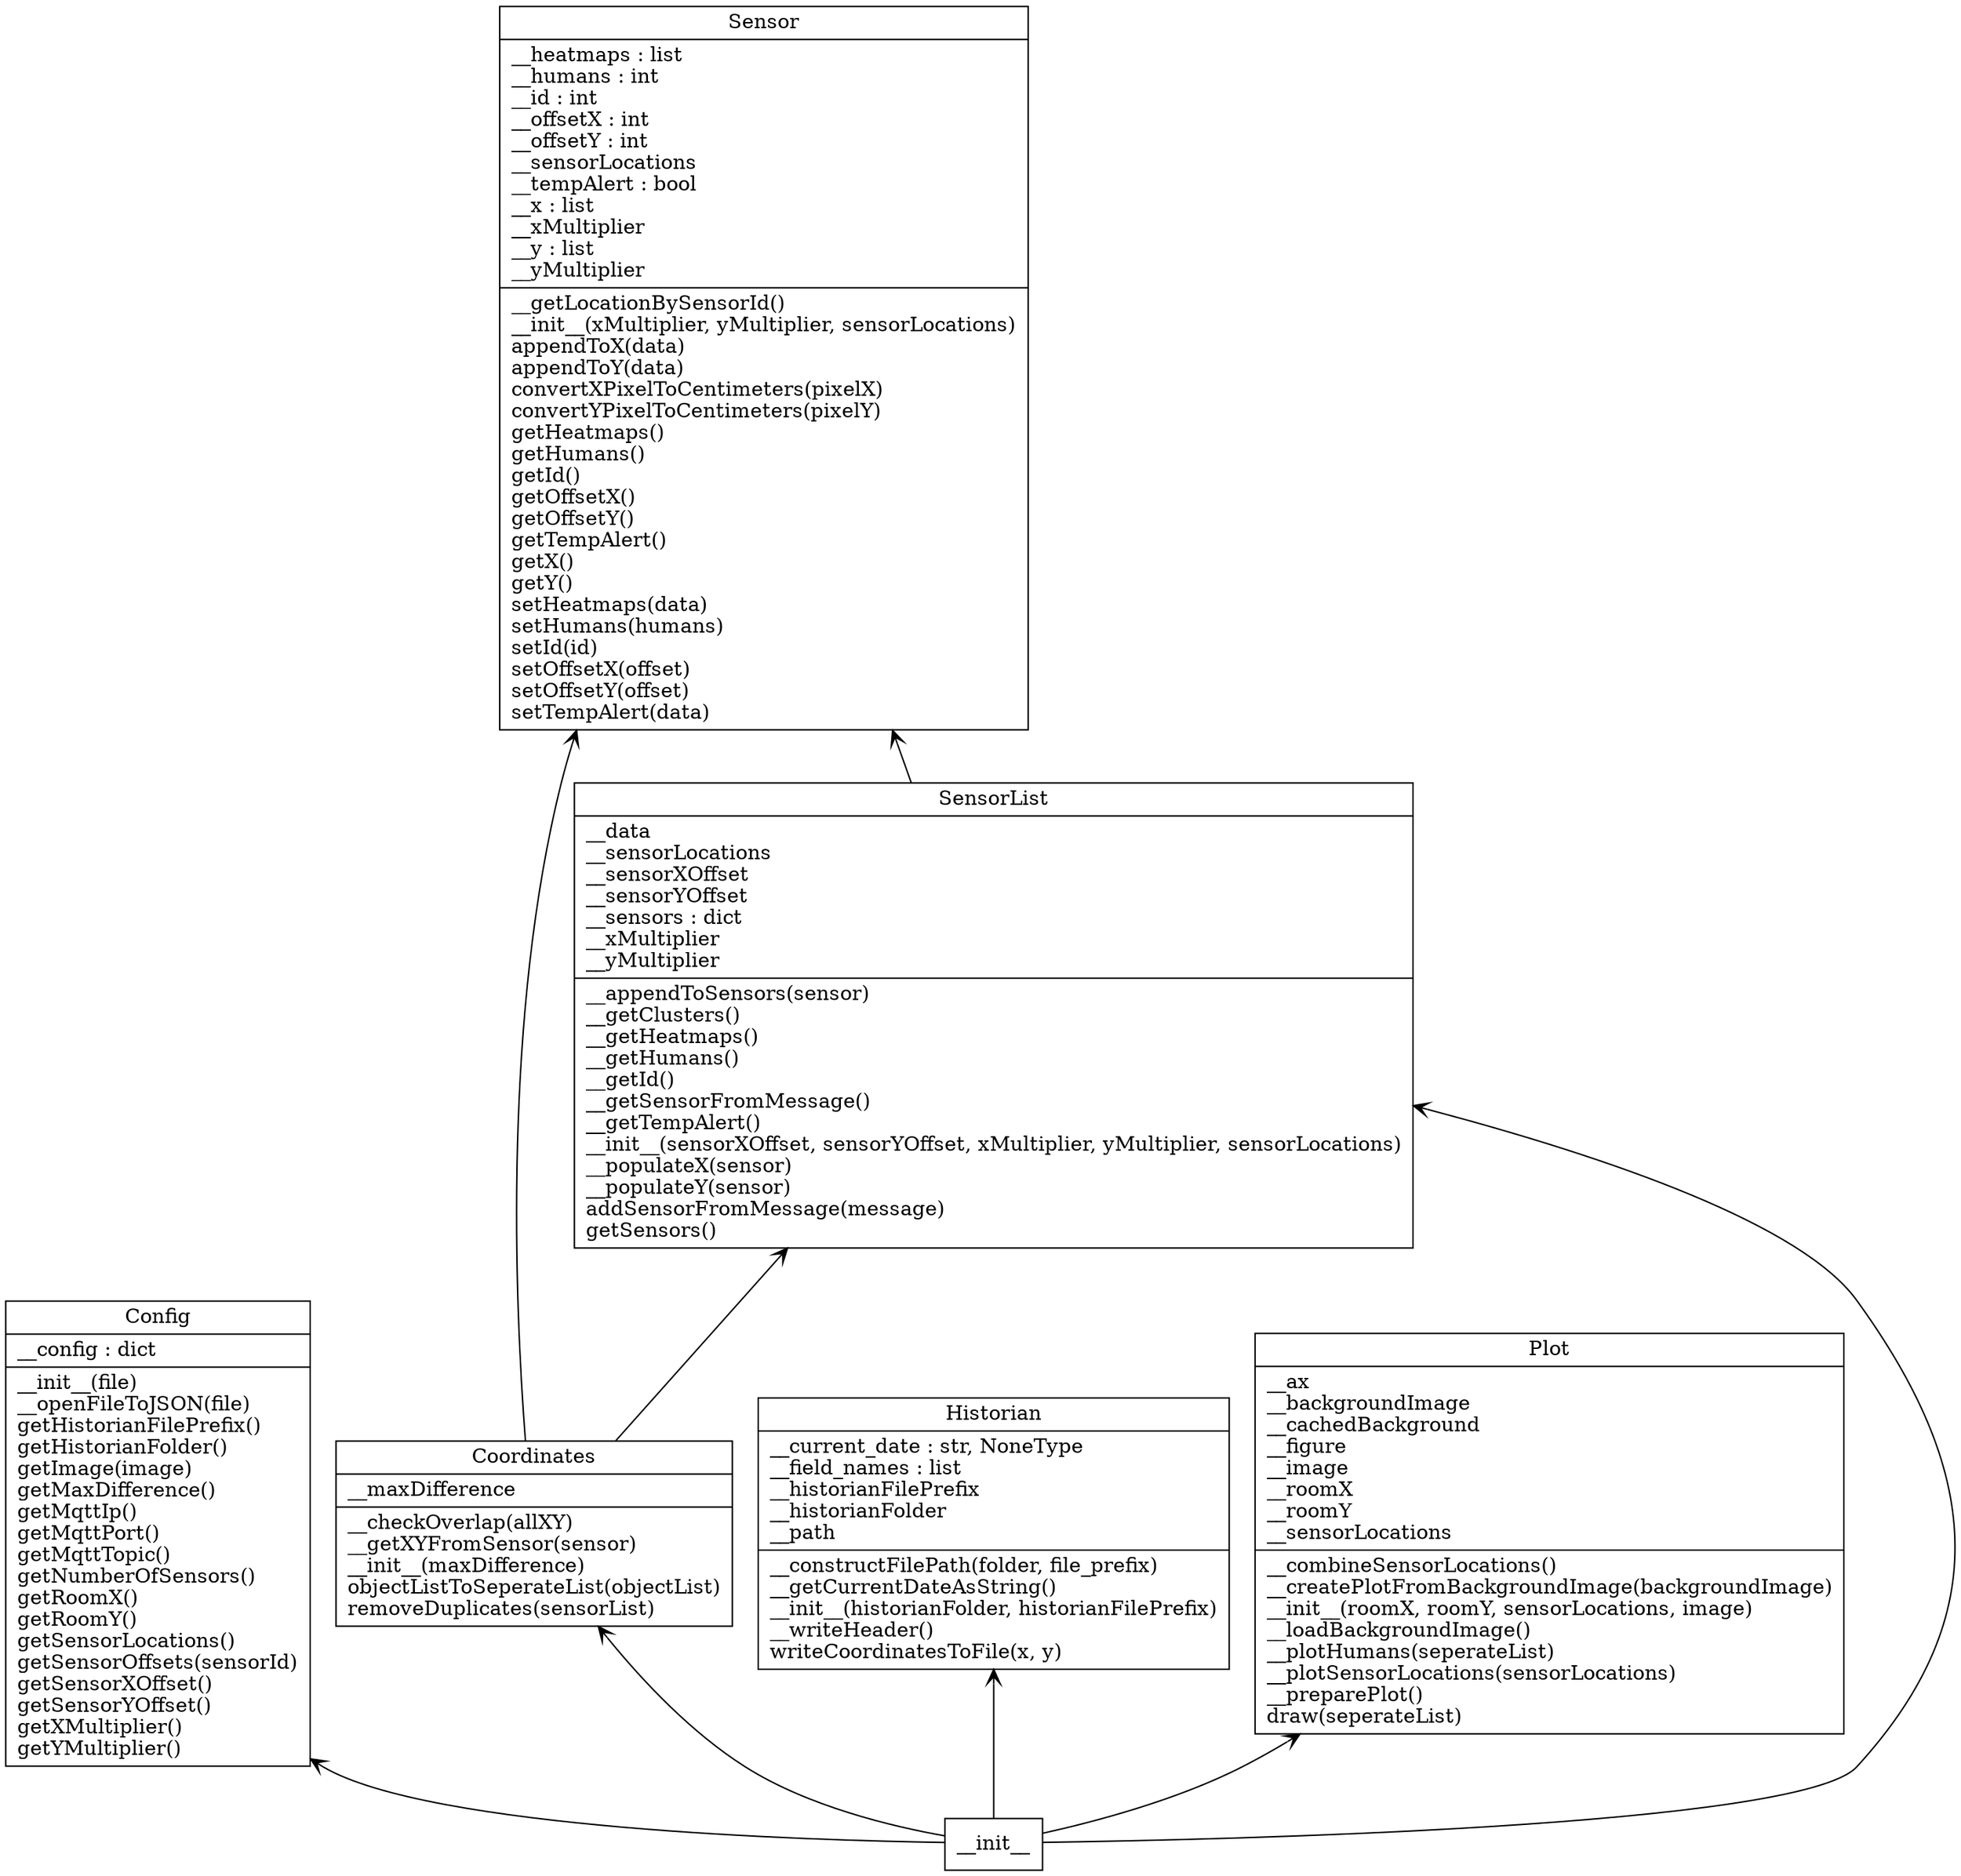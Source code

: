 digraph "packages" {
charset="utf-8"
rankdir=BT
"0" [label="{Config|__config : dict\l|__init__(file)\l__openFileToJSON(file)\lgetHistorianFilePrefix()\lgetHistorianFolder()\lgetImage(image)\lgetMaxDifference()\lgetMqttIp()\lgetMqttPort()\lgetMqttTopic()\lgetNumberOfSensors()\lgetRoomX()\lgetRoomY()\lgetSensorLocations()\lgetSensorOffsets(sensorId)\lgetSensorXOffset()\lgetSensorYOffset()\lgetXMultiplier()\lgetYMultiplier()\l}", shape="record"];
"1" [label="{Coordinates|__maxDifference\l|__checkOverlap(allXY)\l__getXYFromSensor(sensor)\l__init__(maxDifference)\lobjectListToSeperateList(objectList)\lremoveDuplicates(sensorList)\l}", shape="record"];
"2" [label="{Historian|__current_date : str, NoneType\l__field_names : list\l__historianFilePrefix\l__historianFolder\l__path\l|__constructFilePath(folder, file_prefix)\l__getCurrentDateAsString()\l__init__(historianFolder, historianFilePrefix)\l__writeHeader()\lwriteCoordinatesToFile(x, y)\l}", shape="record"];
"3" [label="{Plot|__ax\l__backgroundImage\l__cachedBackground\l__figure\l__image\l__roomX\l__roomY\l__sensorLocations\l|__combineSensorLocations()\l__createPlotFromBackgroundImage(backgroundImage)\l__init__(roomX, roomY, sensorLocations, image)\l__loadBackgroundImage()\l__plotHumans(seperateList)\l__plotSensorLocations(sensorLocations)\l__preparePlot()\ldraw(seperateList)\l}", shape="record"];
"4" [label="{Sensor|__heatmaps : list\l__humans : int\l__id : int\l__offsetX : int\l__offsetY : int\l__sensorLocations\l__tempAlert : bool\l__x : list\l__xMultiplier\l__y : list\l__yMultiplier\l|__getLocationBySensorId()\l__init__(xMultiplier, yMultiplier, sensorLocations)\lappendToX(data)\lappendToY(data)\lconvertXPixelToCentimeters(pixelX)\lconvertYPixelToCentimeters(pixelY)\lgetHeatmaps()\lgetHumans()\lgetId()\lgetOffsetX()\lgetOffsetY()\lgetTempAlert()\lgetX()\lgetY()\lsetHeatmaps(data)\lsetHumans(humans)\lsetId(id)\lsetOffsetX(offset)\lsetOffsetY(offset)\lsetTempAlert(data)\l}", shape="record"];
"5" [label="{SensorList|__data\l__sensorLocations\l__sensorXOffset\l__sensorYOffset\l__sensors : dict\l__xMultiplier\l__yMultiplier\l|__appendToSensors(sensor)\l__getClusters()\l__getHeatmaps()\l__getHumans()\l__getId()\l__getSensorFromMessage()\l__getTempAlert()\l__init__(sensorXOffset, sensorYOffset, xMultiplier, yMultiplier, sensorLocations)\l__populateX(sensor)\l__populateY(sensor)\laddSensorFromMessage(message)\lgetSensors()\l}", shape="record"];
"6" [label="__init__", shape="box"];
"1" -> "4" [arrowhead="open", arrowtail="none"];
"1" -> "5" [arrowhead="open", arrowtail="none"];
"5" -> "4" [arrowhead="open", arrowtail="none"];
"6" -> "0" [arrowhead="open", arrowtail="none"];
"6" -> "1" [arrowhead="open", arrowtail="none"];
"6" -> "2" [arrowhead="open", arrowtail="none"];
"6" -> "3" [arrowhead="open", arrowtail="none"];
"6" -> "5" [arrowhead="open", arrowtail="none"];
}

